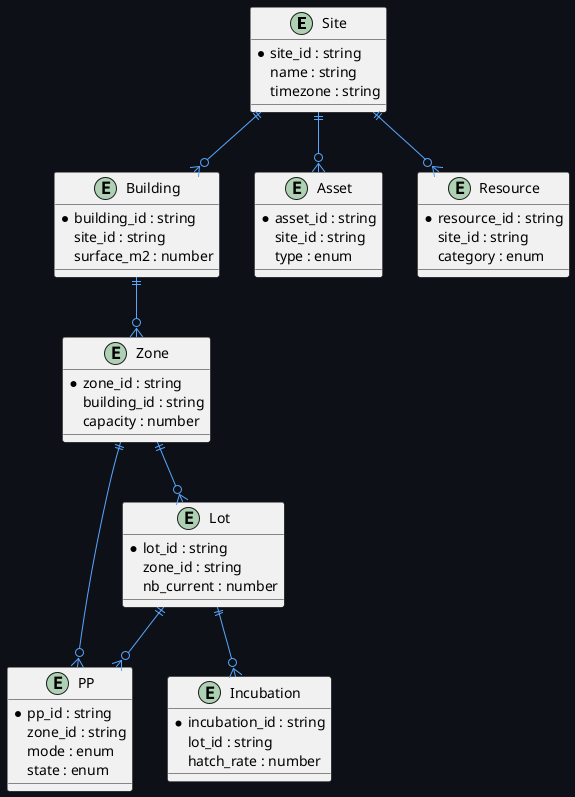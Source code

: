 @startuml
skinparam backgroundColor #0d1117
skinparam ArrowColor #58a6ff
skinparam rectangle {
  BackgroundColor #161b22
  BorderColor #58a6ff
  FontColor #f0f6fc
}

entity "Site" as Site {
  *site_id : string
  name : string
  timezone : string
}

entity "Building" as Building {
  *building_id : string
  site_id : string
  surface_m2 : number
}

entity "Zone" as Zone {
  *zone_id : string
  building_id : string
  capacity : number
}

entity "PP" as PP {
  *pp_id : string
  zone_id : string
  mode : enum
  state : enum
}

entity "Lot" as Lot {
  *lot_id : string
  zone_id : string
  nb_current : number
}

entity "Incubation" as Incubation {
  *incubation_id : string
  lot_id : string
  hatch_rate : number
}

entity "Asset" as Asset {
  *asset_id : string
  site_id : string
  type : enum
}

entity "Resource" as Resource {
  *resource_id : string
  site_id : string
  category : enum
}

Site ||--o{ Building
Building ||--o{ Zone
Zone ||--o{ PP
Zone ||--o{ Lot
Lot ||--o{ PP
Lot ||--o{ Incubation
Site ||--o{ Asset
Site ||--o{ Resource
@enduml
